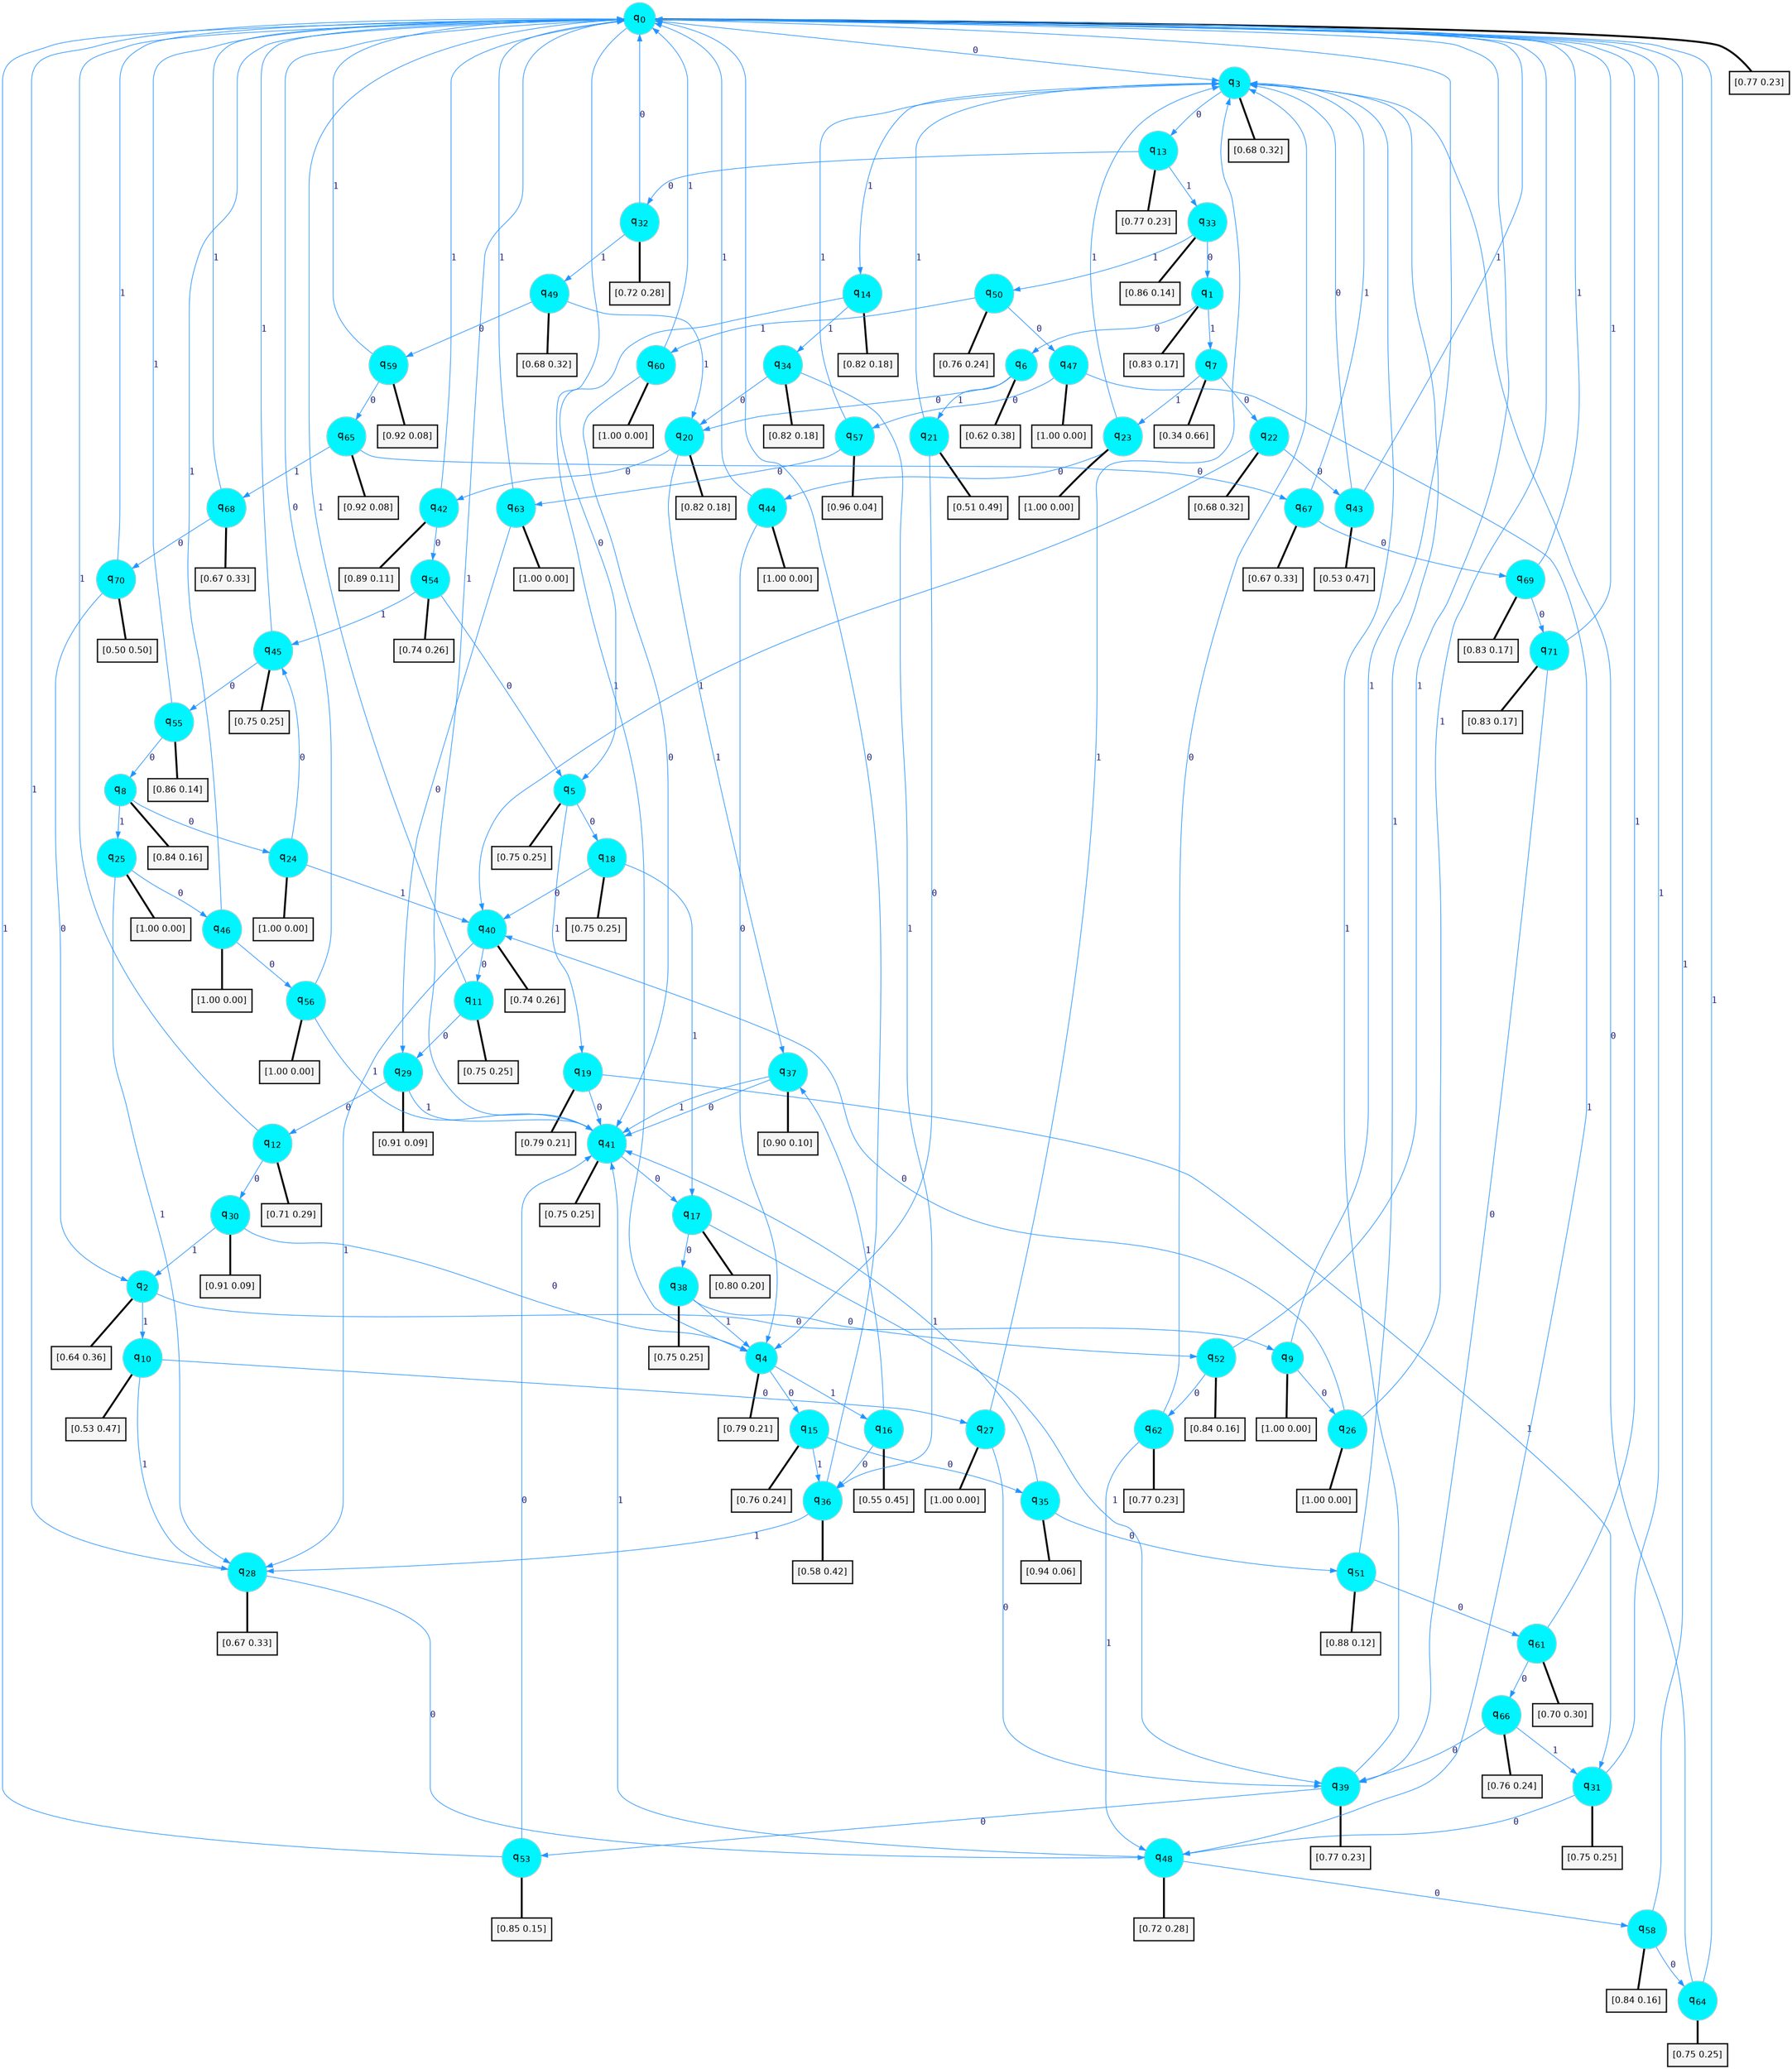 digraph G {
graph [
bgcolor=transparent, dpi=300, rankdir=TD, size="40,25"];
node [
color=gray, fillcolor=turquoise1, fontcolor=black, fontname=Helvetica, fontsize=16, fontweight=bold, shape=circle, style=filled];
edge [
arrowsize=1, color=dodgerblue1, fontcolor=midnightblue, fontname=courier, fontweight=bold, penwidth=1, style=solid, weight=20];
0[label=<q<SUB>0</SUB>>];
1[label=<q<SUB>1</SUB>>];
2[label=<q<SUB>2</SUB>>];
3[label=<q<SUB>3</SUB>>];
4[label=<q<SUB>4</SUB>>];
5[label=<q<SUB>5</SUB>>];
6[label=<q<SUB>6</SUB>>];
7[label=<q<SUB>7</SUB>>];
8[label=<q<SUB>8</SUB>>];
9[label=<q<SUB>9</SUB>>];
10[label=<q<SUB>10</SUB>>];
11[label=<q<SUB>11</SUB>>];
12[label=<q<SUB>12</SUB>>];
13[label=<q<SUB>13</SUB>>];
14[label=<q<SUB>14</SUB>>];
15[label=<q<SUB>15</SUB>>];
16[label=<q<SUB>16</SUB>>];
17[label=<q<SUB>17</SUB>>];
18[label=<q<SUB>18</SUB>>];
19[label=<q<SUB>19</SUB>>];
20[label=<q<SUB>20</SUB>>];
21[label=<q<SUB>21</SUB>>];
22[label=<q<SUB>22</SUB>>];
23[label=<q<SUB>23</SUB>>];
24[label=<q<SUB>24</SUB>>];
25[label=<q<SUB>25</SUB>>];
26[label=<q<SUB>26</SUB>>];
27[label=<q<SUB>27</SUB>>];
28[label=<q<SUB>28</SUB>>];
29[label=<q<SUB>29</SUB>>];
30[label=<q<SUB>30</SUB>>];
31[label=<q<SUB>31</SUB>>];
32[label=<q<SUB>32</SUB>>];
33[label=<q<SUB>33</SUB>>];
34[label=<q<SUB>34</SUB>>];
35[label=<q<SUB>35</SUB>>];
36[label=<q<SUB>36</SUB>>];
37[label=<q<SUB>37</SUB>>];
38[label=<q<SUB>38</SUB>>];
39[label=<q<SUB>39</SUB>>];
40[label=<q<SUB>40</SUB>>];
41[label=<q<SUB>41</SUB>>];
42[label=<q<SUB>42</SUB>>];
43[label=<q<SUB>43</SUB>>];
44[label=<q<SUB>44</SUB>>];
45[label=<q<SUB>45</SUB>>];
46[label=<q<SUB>46</SUB>>];
47[label=<q<SUB>47</SUB>>];
48[label=<q<SUB>48</SUB>>];
49[label=<q<SUB>49</SUB>>];
50[label=<q<SUB>50</SUB>>];
51[label=<q<SUB>51</SUB>>];
52[label=<q<SUB>52</SUB>>];
53[label=<q<SUB>53</SUB>>];
54[label=<q<SUB>54</SUB>>];
55[label=<q<SUB>55</SUB>>];
56[label=<q<SUB>56</SUB>>];
57[label=<q<SUB>57</SUB>>];
58[label=<q<SUB>58</SUB>>];
59[label=<q<SUB>59</SUB>>];
60[label=<q<SUB>60</SUB>>];
61[label=<q<SUB>61</SUB>>];
62[label=<q<SUB>62</SUB>>];
63[label=<q<SUB>63</SUB>>];
64[label=<q<SUB>64</SUB>>];
65[label=<q<SUB>65</SUB>>];
66[label=<q<SUB>66</SUB>>];
67[label=<q<SUB>67</SUB>>];
68[label=<q<SUB>68</SUB>>];
69[label=<q<SUB>69</SUB>>];
70[label=<q<SUB>70</SUB>>];
71[label=<q<SUB>71</SUB>>];
72[label="[0.77 0.23]", shape=box,fontcolor=black, fontname=Helvetica, fontsize=14, penwidth=2, fillcolor=whitesmoke,color=black];
73[label="[0.83 0.17]", shape=box,fontcolor=black, fontname=Helvetica, fontsize=14, penwidth=2, fillcolor=whitesmoke,color=black];
74[label="[0.64 0.36]", shape=box,fontcolor=black, fontname=Helvetica, fontsize=14, penwidth=2, fillcolor=whitesmoke,color=black];
75[label="[0.68 0.32]", shape=box,fontcolor=black, fontname=Helvetica, fontsize=14, penwidth=2, fillcolor=whitesmoke,color=black];
76[label="[0.79 0.21]", shape=box,fontcolor=black, fontname=Helvetica, fontsize=14, penwidth=2, fillcolor=whitesmoke,color=black];
77[label="[0.75 0.25]", shape=box,fontcolor=black, fontname=Helvetica, fontsize=14, penwidth=2, fillcolor=whitesmoke,color=black];
78[label="[0.62 0.38]", shape=box,fontcolor=black, fontname=Helvetica, fontsize=14, penwidth=2, fillcolor=whitesmoke,color=black];
79[label="[0.34 0.66]", shape=box,fontcolor=black, fontname=Helvetica, fontsize=14, penwidth=2, fillcolor=whitesmoke,color=black];
80[label="[0.84 0.16]", shape=box,fontcolor=black, fontname=Helvetica, fontsize=14, penwidth=2, fillcolor=whitesmoke,color=black];
81[label="[1.00 0.00]", shape=box,fontcolor=black, fontname=Helvetica, fontsize=14, penwidth=2, fillcolor=whitesmoke,color=black];
82[label="[0.53 0.47]", shape=box,fontcolor=black, fontname=Helvetica, fontsize=14, penwidth=2, fillcolor=whitesmoke,color=black];
83[label="[0.75 0.25]", shape=box,fontcolor=black, fontname=Helvetica, fontsize=14, penwidth=2, fillcolor=whitesmoke,color=black];
84[label="[0.71 0.29]", shape=box,fontcolor=black, fontname=Helvetica, fontsize=14, penwidth=2, fillcolor=whitesmoke,color=black];
85[label="[0.77 0.23]", shape=box,fontcolor=black, fontname=Helvetica, fontsize=14, penwidth=2, fillcolor=whitesmoke,color=black];
86[label="[0.82 0.18]", shape=box,fontcolor=black, fontname=Helvetica, fontsize=14, penwidth=2, fillcolor=whitesmoke,color=black];
87[label="[0.76 0.24]", shape=box,fontcolor=black, fontname=Helvetica, fontsize=14, penwidth=2, fillcolor=whitesmoke,color=black];
88[label="[0.55 0.45]", shape=box,fontcolor=black, fontname=Helvetica, fontsize=14, penwidth=2, fillcolor=whitesmoke,color=black];
89[label="[0.80 0.20]", shape=box,fontcolor=black, fontname=Helvetica, fontsize=14, penwidth=2, fillcolor=whitesmoke,color=black];
90[label="[0.75 0.25]", shape=box,fontcolor=black, fontname=Helvetica, fontsize=14, penwidth=2, fillcolor=whitesmoke,color=black];
91[label="[0.79 0.21]", shape=box,fontcolor=black, fontname=Helvetica, fontsize=14, penwidth=2, fillcolor=whitesmoke,color=black];
92[label="[0.82 0.18]", shape=box,fontcolor=black, fontname=Helvetica, fontsize=14, penwidth=2, fillcolor=whitesmoke,color=black];
93[label="[0.51 0.49]", shape=box,fontcolor=black, fontname=Helvetica, fontsize=14, penwidth=2, fillcolor=whitesmoke,color=black];
94[label="[0.68 0.32]", shape=box,fontcolor=black, fontname=Helvetica, fontsize=14, penwidth=2, fillcolor=whitesmoke,color=black];
95[label="[1.00 0.00]", shape=box,fontcolor=black, fontname=Helvetica, fontsize=14, penwidth=2, fillcolor=whitesmoke,color=black];
96[label="[1.00 0.00]", shape=box,fontcolor=black, fontname=Helvetica, fontsize=14, penwidth=2, fillcolor=whitesmoke,color=black];
97[label="[1.00 0.00]", shape=box,fontcolor=black, fontname=Helvetica, fontsize=14, penwidth=2, fillcolor=whitesmoke,color=black];
98[label="[1.00 0.00]", shape=box,fontcolor=black, fontname=Helvetica, fontsize=14, penwidth=2, fillcolor=whitesmoke,color=black];
99[label="[1.00 0.00]", shape=box,fontcolor=black, fontname=Helvetica, fontsize=14, penwidth=2, fillcolor=whitesmoke,color=black];
100[label="[0.67 0.33]", shape=box,fontcolor=black, fontname=Helvetica, fontsize=14, penwidth=2, fillcolor=whitesmoke,color=black];
101[label="[0.91 0.09]", shape=box,fontcolor=black, fontname=Helvetica, fontsize=14, penwidth=2, fillcolor=whitesmoke,color=black];
102[label="[0.91 0.09]", shape=box,fontcolor=black, fontname=Helvetica, fontsize=14, penwidth=2, fillcolor=whitesmoke,color=black];
103[label="[0.75 0.25]", shape=box,fontcolor=black, fontname=Helvetica, fontsize=14, penwidth=2, fillcolor=whitesmoke,color=black];
104[label="[0.72 0.28]", shape=box,fontcolor=black, fontname=Helvetica, fontsize=14, penwidth=2, fillcolor=whitesmoke,color=black];
105[label="[0.86 0.14]", shape=box,fontcolor=black, fontname=Helvetica, fontsize=14, penwidth=2, fillcolor=whitesmoke,color=black];
106[label="[0.82 0.18]", shape=box,fontcolor=black, fontname=Helvetica, fontsize=14, penwidth=2, fillcolor=whitesmoke,color=black];
107[label="[0.94 0.06]", shape=box,fontcolor=black, fontname=Helvetica, fontsize=14, penwidth=2, fillcolor=whitesmoke,color=black];
108[label="[0.58 0.42]", shape=box,fontcolor=black, fontname=Helvetica, fontsize=14, penwidth=2, fillcolor=whitesmoke,color=black];
109[label="[0.90 0.10]", shape=box,fontcolor=black, fontname=Helvetica, fontsize=14, penwidth=2, fillcolor=whitesmoke,color=black];
110[label="[0.75 0.25]", shape=box,fontcolor=black, fontname=Helvetica, fontsize=14, penwidth=2, fillcolor=whitesmoke,color=black];
111[label="[0.77 0.23]", shape=box,fontcolor=black, fontname=Helvetica, fontsize=14, penwidth=2, fillcolor=whitesmoke,color=black];
112[label="[0.74 0.26]", shape=box,fontcolor=black, fontname=Helvetica, fontsize=14, penwidth=2, fillcolor=whitesmoke,color=black];
113[label="[0.75 0.25]", shape=box,fontcolor=black, fontname=Helvetica, fontsize=14, penwidth=2, fillcolor=whitesmoke,color=black];
114[label="[0.89 0.11]", shape=box,fontcolor=black, fontname=Helvetica, fontsize=14, penwidth=2, fillcolor=whitesmoke,color=black];
115[label="[0.53 0.47]", shape=box,fontcolor=black, fontname=Helvetica, fontsize=14, penwidth=2, fillcolor=whitesmoke,color=black];
116[label="[1.00 0.00]", shape=box,fontcolor=black, fontname=Helvetica, fontsize=14, penwidth=2, fillcolor=whitesmoke,color=black];
117[label="[0.75 0.25]", shape=box,fontcolor=black, fontname=Helvetica, fontsize=14, penwidth=2, fillcolor=whitesmoke,color=black];
118[label="[1.00 0.00]", shape=box,fontcolor=black, fontname=Helvetica, fontsize=14, penwidth=2, fillcolor=whitesmoke,color=black];
119[label="[1.00 0.00]", shape=box,fontcolor=black, fontname=Helvetica, fontsize=14, penwidth=2, fillcolor=whitesmoke,color=black];
120[label="[0.72 0.28]", shape=box,fontcolor=black, fontname=Helvetica, fontsize=14, penwidth=2, fillcolor=whitesmoke,color=black];
121[label="[0.68 0.32]", shape=box,fontcolor=black, fontname=Helvetica, fontsize=14, penwidth=2, fillcolor=whitesmoke,color=black];
122[label="[0.76 0.24]", shape=box,fontcolor=black, fontname=Helvetica, fontsize=14, penwidth=2, fillcolor=whitesmoke,color=black];
123[label="[0.88 0.12]", shape=box,fontcolor=black, fontname=Helvetica, fontsize=14, penwidth=2, fillcolor=whitesmoke,color=black];
124[label="[0.84 0.16]", shape=box,fontcolor=black, fontname=Helvetica, fontsize=14, penwidth=2, fillcolor=whitesmoke,color=black];
125[label="[0.85 0.15]", shape=box,fontcolor=black, fontname=Helvetica, fontsize=14, penwidth=2, fillcolor=whitesmoke,color=black];
126[label="[0.74 0.26]", shape=box,fontcolor=black, fontname=Helvetica, fontsize=14, penwidth=2, fillcolor=whitesmoke,color=black];
127[label="[0.86 0.14]", shape=box,fontcolor=black, fontname=Helvetica, fontsize=14, penwidth=2, fillcolor=whitesmoke,color=black];
128[label="[1.00 0.00]", shape=box,fontcolor=black, fontname=Helvetica, fontsize=14, penwidth=2, fillcolor=whitesmoke,color=black];
129[label="[0.96 0.04]", shape=box,fontcolor=black, fontname=Helvetica, fontsize=14, penwidth=2, fillcolor=whitesmoke,color=black];
130[label="[0.84 0.16]", shape=box,fontcolor=black, fontname=Helvetica, fontsize=14, penwidth=2, fillcolor=whitesmoke,color=black];
131[label="[0.92 0.08]", shape=box,fontcolor=black, fontname=Helvetica, fontsize=14, penwidth=2, fillcolor=whitesmoke,color=black];
132[label="[1.00 0.00]", shape=box,fontcolor=black, fontname=Helvetica, fontsize=14, penwidth=2, fillcolor=whitesmoke,color=black];
133[label="[0.70 0.30]", shape=box,fontcolor=black, fontname=Helvetica, fontsize=14, penwidth=2, fillcolor=whitesmoke,color=black];
134[label="[0.77 0.23]", shape=box,fontcolor=black, fontname=Helvetica, fontsize=14, penwidth=2, fillcolor=whitesmoke,color=black];
135[label="[1.00 0.00]", shape=box,fontcolor=black, fontname=Helvetica, fontsize=14, penwidth=2, fillcolor=whitesmoke,color=black];
136[label="[0.75 0.25]", shape=box,fontcolor=black, fontname=Helvetica, fontsize=14, penwidth=2, fillcolor=whitesmoke,color=black];
137[label="[0.92 0.08]", shape=box,fontcolor=black, fontname=Helvetica, fontsize=14, penwidth=2, fillcolor=whitesmoke,color=black];
138[label="[0.76 0.24]", shape=box,fontcolor=black, fontname=Helvetica, fontsize=14, penwidth=2, fillcolor=whitesmoke,color=black];
139[label="[0.67 0.33]", shape=box,fontcolor=black, fontname=Helvetica, fontsize=14, penwidth=2, fillcolor=whitesmoke,color=black];
140[label="[0.67 0.33]", shape=box,fontcolor=black, fontname=Helvetica, fontsize=14, penwidth=2, fillcolor=whitesmoke,color=black];
141[label="[0.83 0.17]", shape=box,fontcolor=black, fontname=Helvetica, fontsize=14, penwidth=2, fillcolor=whitesmoke,color=black];
142[label="[0.50 0.50]", shape=box,fontcolor=black, fontname=Helvetica, fontsize=14, penwidth=2, fillcolor=whitesmoke,color=black];
143[label="[0.83 0.17]", shape=box,fontcolor=black, fontname=Helvetica, fontsize=14, penwidth=2, fillcolor=whitesmoke,color=black];
0->3 [label=0];
0->4 [label=1];
0->72 [arrowhead=none, penwidth=3,color=black];
1->6 [label=0];
1->7 [label=1];
1->73 [arrowhead=none, penwidth=3,color=black];
2->9 [label=0];
2->10 [label=1];
2->74 [arrowhead=none, penwidth=3,color=black];
3->13 [label=0];
3->14 [label=1];
3->75 [arrowhead=none, penwidth=3,color=black];
4->15 [label=0];
4->16 [label=1];
4->76 [arrowhead=none, penwidth=3,color=black];
5->18 [label=0];
5->19 [label=1];
5->77 [arrowhead=none, penwidth=3,color=black];
6->20 [label=0];
6->21 [label=1];
6->78 [arrowhead=none, penwidth=3,color=black];
7->22 [label=0];
7->23 [label=1];
7->79 [arrowhead=none, penwidth=3,color=black];
8->24 [label=0];
8->25 [label=1];
8->80 [arrowhead=none, penwidth=3,color=black];
9->26 [label=0];
9->0 [label=1];
9->81 [arrowhead=none, penwidth=3,color=black];
10->27 [label=0];
10->28 [label=1];
10->82 [arrowhead=none, penwidth=3,color=black];
11->29 [label=0];
11->0 [label=1];
11->83 [arrowhead=none, penwidth=3,color=black];
12->30 [label=0];
12->0 [label=1];
12->84 [arrowhead=none, penwidth=3,color=black];
13->32 [label=0];
13->33 [label=1];
13->85 [arrowhead=none, penwidth=3,color=black];
14->5 [label=0];
14->34 [label=1];
14->86 [arrowhead=none, penwidth=3,color=black];
15->35 [label=0];
15->36 [label=1];
15->87 [arrowhead=none, penwidth=3,color=black];
16->36 [label=0];
16->37 [label=1];
16->88 [arrowhead=none, penwidth=3,color=black];
17->38 [label=0];
17->39 [label=1];
17->89 [arrowhead=none, penwidth=3,color=black];
18->40 [label=0];
18->17 [label=1];
18->90 [arrowhead=none, penwidth=3,color=black];
19->41 [label=0];
19->31 [label=1];
19->91 [arrowhead=none, penwidth=3,color=black];
20->42 [label=0];
20->37 [label=1];
20->92 [arrowhead=none, penwidth=3,color=black];
21->4 [label=0];
21->3 [label=1];
21->93 [arrowhead=none, penwidth=3,color=black];
22->43 [label=0];
22->40 [label=1];
22->94 [arrowhead=none, penwidth=3,color=black];
23->44 [label=0];
23->3 [label=1];
23->95 [arrowhead=none, penwidth=3,color=black];
24->45 [label=0];
24->40 [label=1];
24->96 [arrowhead=none, penwidth=3,color=black];
25->46 [label=0];
25->28 [label=1];
25->97 [arrowhead=none, penwidth=3,color=black];
26->40 [label=0];
26->0 [label=1];
26->98 [arrowhead=none, penwidth=3,color=black];
27->39 [label=0];
27->3 [label=1];
27->99 [arrowhead=none, penwidth=3,color=black];
28->48 [label=0];
28->0 [label=1];
28->100 [arrowhead=none, penwidth=3,color=black];
29->12 [label=0];
29->41 [label=1];
29->101 [arrowhead=none, penwidth=3,color=black];
30->4 [label=0];
30->2 [label=1];
30->102 [arrowhead=none, penwidth=3,color=black];
31->48 [label=0];
31->0 [label=1];
31->103 [arrowhead=none, penwidth=3,color=black];
32->0 [label=0];
32->49 [label=1];
32->104 [arrowhead=none, penwidth=3,color=black];
33->1 [label=0];
33->50 [label=1];
33->105 [arrowhead=none, penwidth=3,color=black];
34->20 [label=0];
34->36 [label=1];
34->106 [arrowhead=none, penwidth=3,color=black];
35->51 [label=0];
35->41 [label=1];
35->107 [arrowhead=none, penwidth=3,color=black];
36->0 [label=0];
36->28 [label=1];
36->108 [arrowhead=none, penwidth=3,color=black];
37->41 [label=0];
37->41 [label=1];
37->109 [arrowhead=none, penwidth=3,color=black];
38->52 [label=0];
38->4 [label=1];
38->110 [arrowhead=none, penwidth=3,color=black];
39->53 [label=0];
39->3 [label=1];
39->111 [arrowhead=none, penwidth=3,color=black];
40->11 [label=0];
40->28 [label=1];
40->112 [arrowhead=none, penwidth=3,color=black];
41->17 [label=0];
41->0 [label=1];
41->113 [arrowhead=none, penwidth=3,color=black];
42->54 [label=0];
42->0 [label=1];
42->114 [arrowhead=none, penwidth=3,color=black];
43->3 [label=0];
43->0 [label=1];
43->115 [arrowhead=none, penwidth=3,color=black];
44->4 [label=0];
44->0 [label=1];
44->116 [arrowhead=none, penwidth=3,color=black];
45->55 [label=0];
45->0 [label=1];
45->117 [arrowhead=none, penwidth=3,color=black];
46->56 [label=0];
46->0 [label=1];
46->118 [arrowhead=none, penwidth=3,color=black];
47->57 [label=0];
47->48 [label=1];
47->119 [arrowhead=none, penwidth=3,color=black];
48->58 [label=0];
48->41 [label=1];
48->120 [arrowhead=none, penwidth=3,color=black];
49->59 [label=0];
49->20 [label=1];
49->121 [arrowhead=none, penwidth=3,color=black];
50->47 [label=0];
50->60 [label=1];
50->122 [arrowhead=none, penwidth=3,color=black];
51->61 [label=0];
51->3 [label=1];
51->123 [arrowhead=none, penwidth=3,color=black];
52->62 [label=0];
52->0 [label=1];
52->124 [arrowhead=none, penwidth=3,color=black];
53->41 [label=0];
53->0 [label=1];
53->125 [arrowhead=none, penwidth=3,color=black];
54->5 [label=0];
54->45 [label=1];
54->126 [arrowhead=none, penwidth=3,color=black];
55->8 [label=0];
55->0 [label=1];
55->127 [arrowhead=none, penwidth=3,color=black];
56->0 [label=0];
56->41 [label=1];
56->128 [arrowhead=none, penwidth=3,color=black];
57->63 [label=0];
57->3 [label=1];
57->129 [arrowhead=none, penwidth=3,color=black];
58->64 [label=0];
58->0 [label=1];
58->130 [arrowhead=none, penwidth=3,color=black];
59->65 [label=0];
59->0 [label=1];
59->131 [arrowhead=none, penwidth=3,color=black];
60->41 [label=0];
60->0 [label=1];
60->132 [arrowhead=none, penwidth=3,color=black];
61->66 [label=0];
61->0 [label=1];
61->133 [arrowhead=none, penwidth=3,color=black];
62->3 [label=0];
62->48 [label=1];
62->134 [arrowhead=none, penwidth=3,color=black];
63->29 [label=0];
63->0 [label=1];
63->135 [arrowhead=none, penwidth=3,color=black];
64->3 [label=0];
64->0 [label=1];
64->136 [arrowhead=none, penwidth=3,color=black];
65->67 [label=0];
65->68 [label=1];
65->137 [arrowhead=none, penwidth=3,color=black];
66->39 [label=0];
66->31 [label=1];
66->138 [arrowhead=none, penwidth=3,color=black];
67->69 [label=0];
67->3 [label=1];
67->139 [arrowhead=none, penwidth=3,color=black];
68->70 [label=0];
68->0 [label=1];
68->140 [arrowhead=none, penwidth=3,color=black];
69->71 [label=0];
69->0 [label=1];
69->141 [arrowhead=none, penwidth=3,color=black];
70->2 [label=0];
70->0 [label=1];
70->142 [arrowhead=none, penwidth=3,color=black];
71->39 [label=0];
71->0 [label=1];
71->143 [arrowhead=none, penwidth=3,color=black];
}
